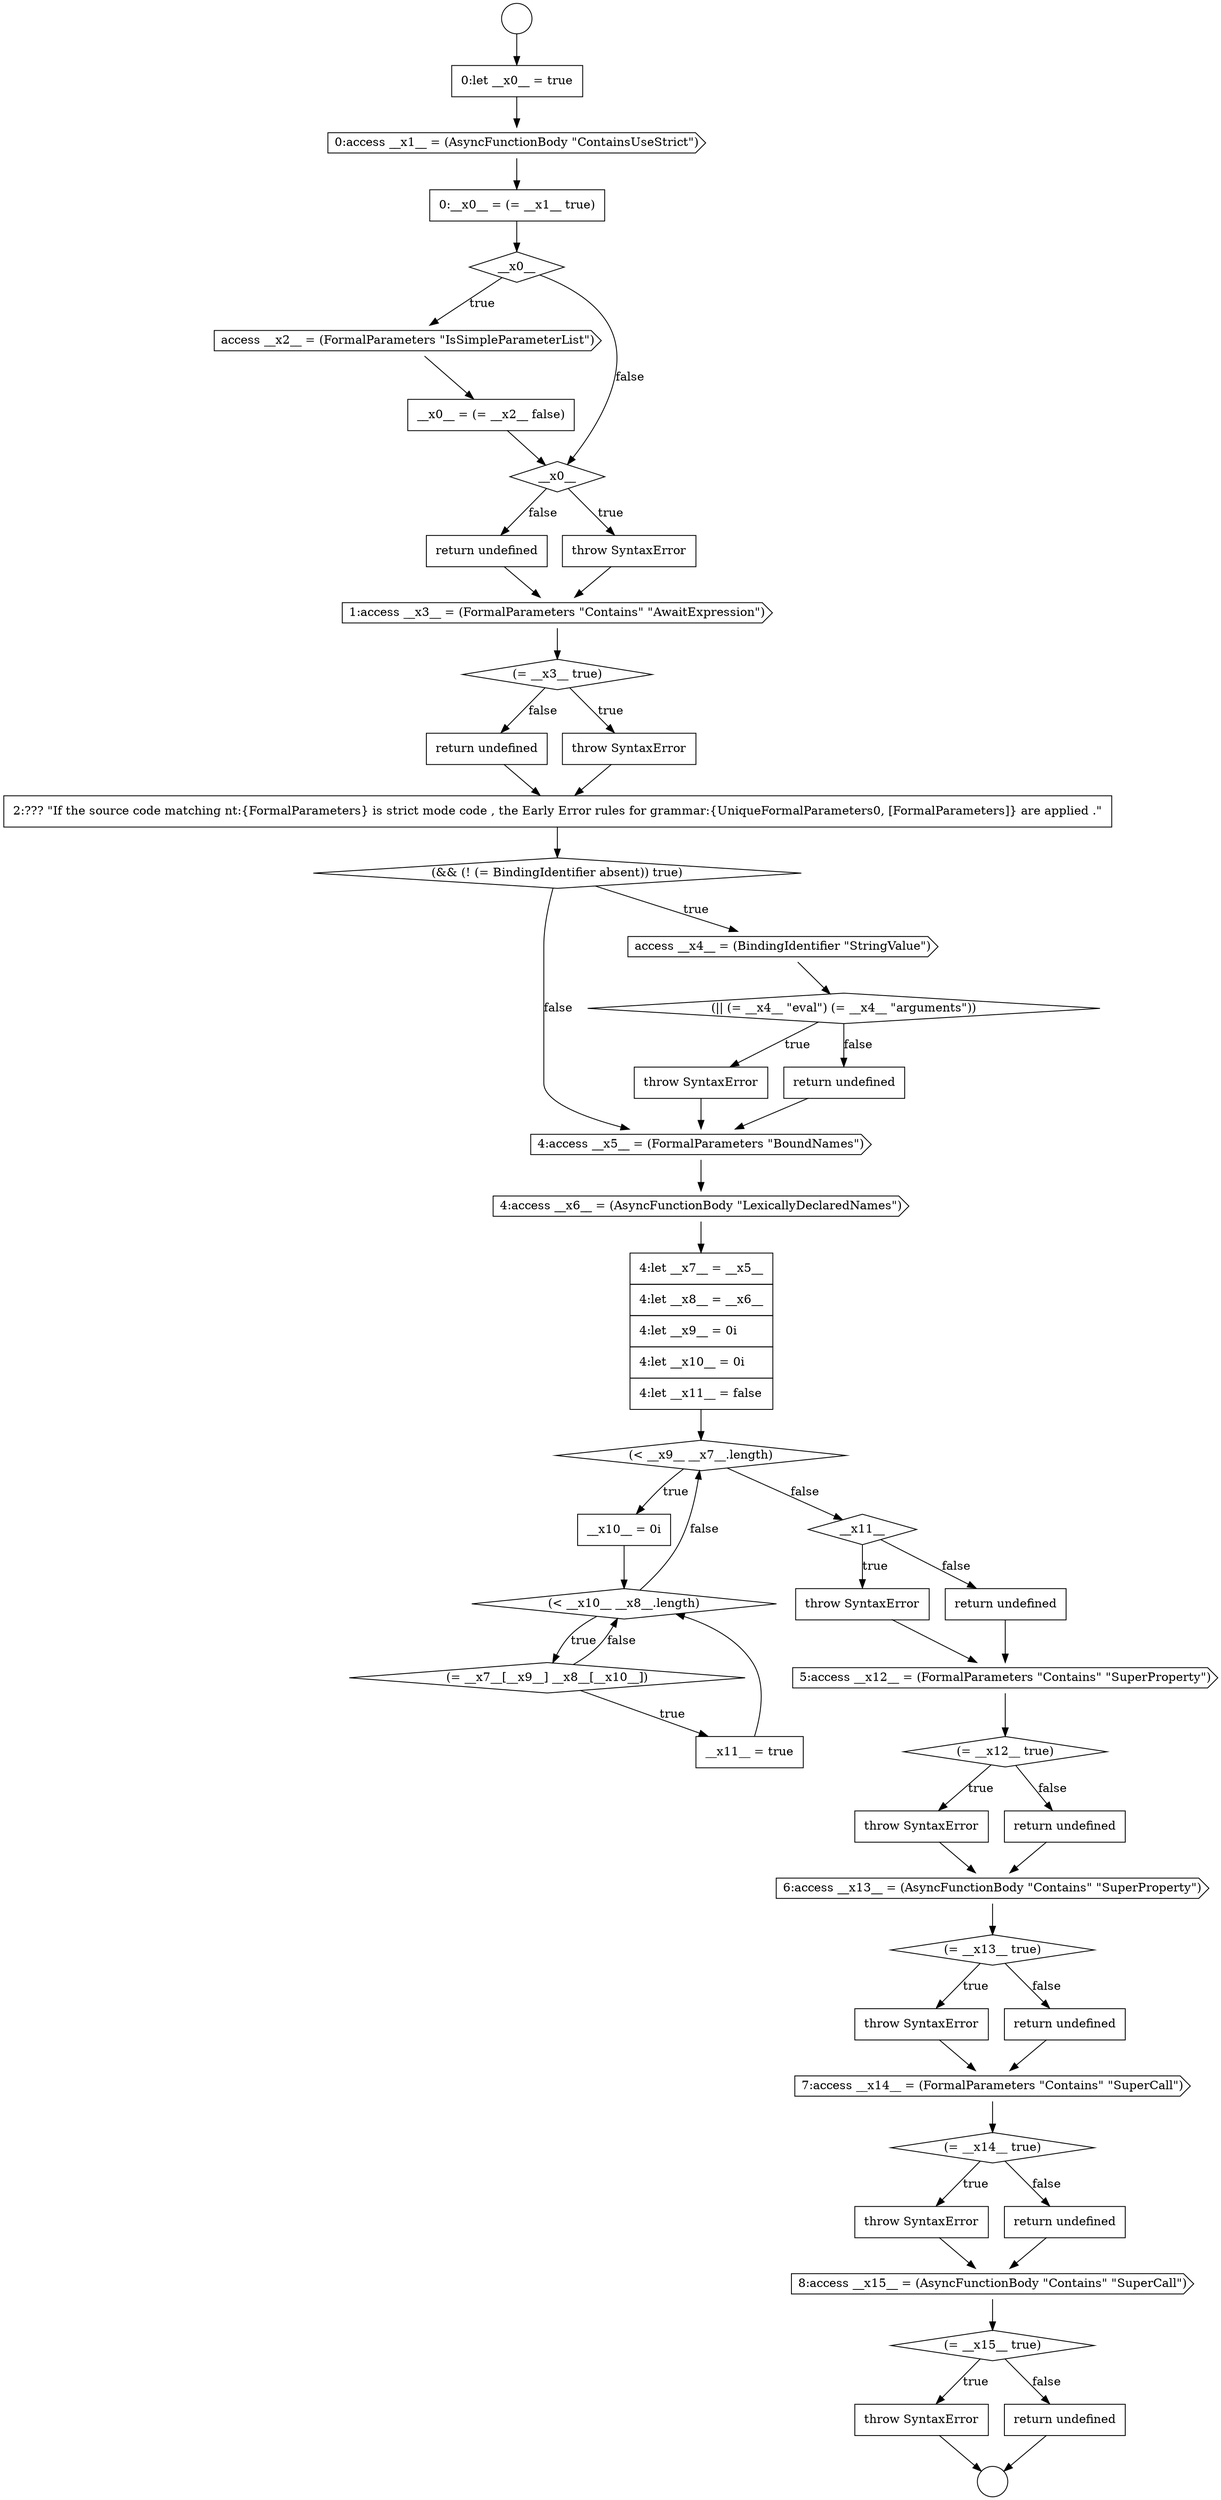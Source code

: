 digraph {
  node0 [shape=circle label=" " color="black" fillcolor="white" style=filled]
  node5 [shape=diamond, label=<<font color="black">__x0__</font>> color="black" fillcolor="white" style=filled]
  node10 [shape=none, margin=0, label=<<font color="black">
    <table border="0" cellborder="1" cellspacing="0" cellpadding="10">
      <tr><td align="left">return undefined</td></tr>
    </table>
  </font>> color="black" fillcolor="white" style=filled]
  node14 [shape=none, margin=0, label=<<font color="black">
    <table border="0" cellborder="1" cellspacing="0" cellpadding="10">
      <tr><td align="left">return undefined</td></tr>
    </table>
  </font>> color="black" fillcolor="white" style=filled]
  node1 [shape=circle label=" " color="black" fillcolor="white" style=filled]
  node6 [shape=cds, label=<<font color="black">access __x2__ = (FormalParameters &quot;IsSimpleParameterList&quot;)</font>> color="black" fillcolor="white" style=filled]
  node9 [shape=none, margin=0, label=<<font color="black">
    <table border="0" cellborder="1" cellspacing="0" cellpadding="10">
      <tr><td align="left">throw SyntaxError</td></tr>
    </table>
  </font>> color="black" fillcolor="white" style=filled]
  node2 [shape=none, margin=0, label=<<font color="black">
    <table border="0" cellborder="1" cellspacing="0" cellpadding="10">
      <tr><td align="left">0:let __x0__ = true</td></tr>
    </table>
  </font>> color="black" fillcolor="white" style=filled]
  node12 [shape=diamond, label=<<font color="black">(= __x3__ true)</font>> color="black" fillcolor="white" style=filled]
  node18 [shape=diamond, label=<<font color="black">(|| (= __x4__ &quot;eval&quot;) (= __x4__ &quot;arguments&quot;))</font>> color="black" fillcolor="white" style=filled]
  node8 [shape=diamond, label=<<font color="black">__x0__</font>> color="black" fillcolor="white" style=filled]
  node4 [shape=none, margin=0, label=<<font color="black">
    <table border="0" cellborder="1" cellspacing="0" cellpadding="10">
      <tr><td align="left">0:__x0__ = (= __x1__ true)</td></tr>
    </table>
  </font>> color="black" fillcolor="white" style=filled]
  node42 [shape=none, margin=0, label=<<font color="black">
    <table border="0" cellborder="1" cellspacing="0" cellpadding="10">
      <tr><td align="left">throw SyntaxError</td></tr>
    </table>
  </font>> color="black" fillcolor="white" style=filled]
  node24 [shape=diamond, label=<<font color="black">(&lt; __x9__ __x7__.length)</font>> color="black" fillcolor="white" style=filled]
  node37 [shape=diamond, label=<<font color="black">(= __x13__ true)</font>> color="black" fillcolor="white" style=filled]
  node25 [shape=none, margin=0, label=<<font color="black">
    <table border="0" cellborder="1" cellspacing="0" cellpadding="10">
      <tr><td align="left">__x10__ = 0i</td></tr>
    </table>
  </font>> color="black" fillcolor="white" style=filled]
  node20 [shape=none, margin=0, label=<<font color="black">
    <table border="0" cellborder="1" cellspacing="0" cellpadding="10">
      <tr><td align="left">return undefined</td></tr>
    </table>
  </font>> color="black" fillcolor="white" style=filled]
  node46 [shape=none, margin=0, label=<<font color="black">
    <table border="0" cellborder="1" cellspacing="0" cellpadding="10">
      <tr><td align="left">throw SyntaxError</td></tr>
    </table>
  </font>> color="black" fillcolor="white" style=filled]
  node29 [shape=diamond, label=<<font color="black">__x11__</font>> color="black" fillcolor="white" style=filled]
  node21 [shape=cds, label=<<font color="black">4:access __x5__ = (FormalParameters &quot;BoundNames&quot;)</font>> color="black" fillcolor="white" style=filled]
  node33 [shape=diamond, label=<<font color="black">(= __x12__ true)</font>> color="black" fillcolor="white" style=filled]
  node28 [shape=none, margin=0, label=<<font color="black">
    <table border="0" cellborder="1" cellspacing="0" cellpadding="10">
      <tr><td align="left">__x11__ = true</td></tr>
    </table>
  </font>> color="black" fillcolor="white" style=filled]
  node38 [shape=none, margin=0, label=<<font color="black">
    <table border="0" cellborder="1" cellspacing="0" cellpadding="10">
      <tr><td align="left">throw SyntaxError</td></tr>
    </table>
  </font>> color="black" fillcolor="white" style=filled]
  node13 [shape=none, margin=0, label=<<font color="black">
    <table border="0" cellborder="1" cellspacing="0" cellpadding="10">
      <tr><td align="left">throw SyntaxError</td></tr>
    </table>
  </font>> color="black" fillcolor="white" style=filled]
  node41 [shape=diamond, label=<<font color="black">(= __x14__ true)</font>> color="black" fillcolor="white" style=filled]
  node45 [shape=diamond, label=<<font color="black">(= __x15__ true)</font>> color="black" fillcolor="white" style=filled]
  node17 [shape=cds, label=<<font color="black">access __x4__ = (BindingIdentifier &quot;StringValue&quot;)</font>> color="black" fillcolor="white" style=filled]
  node32 [shape=cds, label=<<font color="black">5:access __x12__ = (FormalParameters &quot;Contains&quot; &quot;SuperProperty&quot;)</font>> color="black" fillcolor="white" style=filled]
  node34 [shape=none, margin=0, label=<<font color="black">
    <table border="0" cellborder="1" cellspacing="0" cellpadding="10">
      <tr><td align="left">throw SyntaxError</td></tr>
    </table>
  </font>> color="black" fillcolor="white" style=filled]
  node22 [shape=cds, label=<<font color="black">4:access __x6__ = (AsyncFunctionBody &quot;LexicallyDeclaredNames&quot;)</font>> color="black" fillcolor="white" style=filled]
  node44 [shape=cds, label=<<font color="black">8:access __x15__ = (AsyncFunctionBody &quot;Contains&quot; &quot;SuperCall&quot;)</font>> color="black" fillcolor="white" style=filled]
  node27 [shape=diamond, label=<<font color="black">(= __x7__[__x9__] __x8__[__x10__])</font>> color="black" fillcolor="white" style=filled]
  node7 [shape=none, margin=0, label=<<font color="black">
    <table border="0" cellborder="1" cellspacing="0" cellpadding="10">
      <tr><td align="left">__x0__ = (= __x2__ false)</td></tr>
    </table>
  </font>> color="black" fillcolor="white" style=filled]
  node39 [shape=none, margin=0, label=<<font color="black">
    <table border="0" cellborder="1" cellspacing="0" cellpadding="10">
      <tr><td align="left">return undefined</td></tr>
    </table>
  </font>> color="black" fillcolor="white" style=filled]
  node3 [shape=cds, label=<<font color="black">0:access __x1__ = (AsyncFunctionBody &quot;ContainsUseStrict&quot;)</font>> color="black" fillcolor="white" style=filled]
  node35 [shape=none, margin=0, label=<<font color="black">
    <table border="0" cellborder="1" cellspacing="0" cellpadding="10">
      <tr><td align="left">return undefined</td></tr>
    </table>
  </font>> color="black" fillcolor="white" style=filled]
  node16 [shape=diamond, label=<<font color="black">(&amp;&amp; (! (= BindingIdentifier absent)) true)</font>> color="black" fillcolor="white" style=filled]
  node31 [shape=none, margin=0, label=<<font color="black">
    <table border="0" cellborder="1" cellspacing="0" cellpadding="10">
      <tr><td align="left">return undefined</td></tr>
    </table>
  </font>> color="black" fillcolor="white" style=filled]
  node11 [shape=cds, label=<<font color="black">1:access __x3__ = (FormalParameters &quot;Contains&quot; &quot;AwaitExpression&quot;)</font>> color="black" fillcolor="white" style=filled]
  node43 [shape=none, margin=0, label=<<font color="black">
    <table border="0" cellborder="1" cellspacing="0" cellpadding="10">
      <tr><td align="left">return undefined</td></tr>
    </table>
  </font>> color="black" fillcolor="white" style=filled]
  node40 [shape=cds, label=<<font color="black">7:access __x14__ = (FormalParameters &quot;Contains&quot; &quot;SuperCall&quot;)</font>> color="black" fillcolor="white" style=filled]
  node26 [shape=diamond, label=<<font color="black">(&lt; __x10__ __x8__.length)</font>> color="black" fillcolor="white" style=filled]
  node23 [shape=none, margin=0, label=<<font color="black">
    <table border="0" cellborder="1" cellspacing="0" cellpadding="10">
      <tr><td align="left">4:let __x7__ = __x5__</td></tr>
      <tr><td align="left">4:let __x8__ = __x6__</td></tr>
      <tr><td align="left">4:let __x9__ = 0i</td></tr>
      <tr><td align="left">4:let __x10__ = 0i</td></tr>
      <tr><td align="left">4:let __x11__ = false</td></tr>
    </table>
  </font>> color="black" fillcolor="white" style=filled]
  node36 [shape=cds, label=<<font color="black">6:access __x13__ = (AsyncFunctionBody &quot;Contains&quot; &quot;SuperProperty&quot;)</font>> color="black" fillcolor="white" style=filled]
  node30 [shape=none, margin=0, label=<<font color="black">
    <table border="0" cellborder="1" cellspacing="0" cellpadding="10">
      <tr><td align="left">throw SyntaxError</td></tr>
    </table>
  </font>> color="black" fillcolor="white" style=filled]
  node19 [shape=none, margin=0, label=<<font color="black">
    <table border="0" cellborder="1" cellspacing="0" cellpadding="10">
      <tr><td align="left">throw SyntaxError</td></tr>
    </table>
  </font>> color="black" fillcolor="white" style=filled]
  node47 [shape=none, margin=0, label=<<font color="black">
    <table border="0" cellborder="1" cellspacing="0" cellpadding="10">
      <tr><td align="left">return undefined</td></tr>
    </table>
  </font>> color="black" fillcolor="white" style=filled]
  node15 [shape=none, margin=0, label=<<font color="black">
    <table border="0" cellborder="1" cellspacing="0" cellpadding="10">
      <tr><td align="left">2:??? &quot;If the source code matching nt:{FormalParameters} is strict mode code , the Early Error rules for grammar:{UniqueFormalParameters0, [FormalParameters]} are applied .&quot;</td></tr>
    </table>
  </font>> color="black" fillcolor="white" style=filled]
  node3 -> node4 [ color="black"]
  node42 -> node44 [ color="black"]
  node33 -> node34 [label=<<font color="black">true</font>> color="black"]
  node33 -> node35 [label=<<font color="black">false</font>> color="black"]
  node35 -> node36 [ color="black"]
  node37 -> node38 [label=<<font color="black">true</font>> color="black"]
  node37 -> node39 [label=<<font color="black">false</font>> color="black"]
  node0 -> node2 [ color="black"]
  node43 -> node44 [ color="black"]
  node10 -> node11 [ color="black"]
  node4 -> node5 [ color="black"]
  node21 -> node22 [ color="black"]
  node20 -> node21 [ color="black"]
  node26 -> node27 [label=<<font color="black">true</font>> color="black"]
  node26 -> node24 [label=<<font color="black">false</font>> color="black"]
  node47 -> node1 [ color="black"]
  node39 -> node40 [ color="black"]
  node16 -> node17 [label=<<font color="black">true</font>> color="black"]
  node16 -> node21 [label=<<font color="black">false</font>> color="black"]
  node27 -> node28 [label=<<font color="black">true</font>> color="black"]
  node27 -> node26 [label=<<font color="black">false</font>> color="black"]
  node7 -> node8 [ color="black"]
  node46 -> node1 [ color="black"]
  node24 -> node25 [label=<<font color="black">true</font>> color="black"]
  node24 -> node29 [label=<<font color="black">false</font>> color="black"]
  node2 -> node3 [ color="black"]
  node15 -> node16 [ color="black"]
  node11 -> node12 [ color="black"]
  node28 -> node26 [ color="black"]
  node36 -> node37 [ color="black"]
  node22 -> node23 [ color="black"]
  node6 -> node7 [ color="black"]
  node13 -> node15 [ color="black"]
  node44 -> node45 [ color="black"]
  node41 -> node42 [label=<<font color="black">true</font>> color="black"]
  node41 -> node43 [label=<<font color="black">false</font>> color="black"]
  node23 -> node24 [ color="black"]
  node14 -> node15 [ color="black"]
  node31 -> node32 [ color="black"]
  node40 -> node41 [ color="black"]
  node38 -> node40 [ color="black"]
  node34 -> node36 [ color="black"]
  node25 -> node26 [ color="black"]
  node5 -> node6 [label=<<font color="black">true</font>> color="black"]
  node5 -> node8 [label=<<font color="black">false</font>> color="black"]
  node18 -> node19 [label=<<font color="black">true</font>> color="black"]
  node18 -> node20 [label=<<font color="black">false</font>> color="black"]
  node9 -> node11 [ color="black"]
  node29 -> node30 [label=<<font color="black">true</font>> color="black"]
  node29 -> node31 [label=<<font color="black">false</font>> color="black"]
  node8 -> node9 [label=<<font color="black">true</font>> color="black"]
  node8 -> node10 [label=<<font color="black">false</font>> color="black"]
  node32 -> node33 [ color="black"]
  node19 -> node21 [ color="black"]
  node30 -> node32 [ color="black"]
  node17 -> node18 [ color="black"]
  node45 -> node46 [label=<<font color="black">true</font>> color="black"]
  node45 -> node47 [label=<<font color="black">false</font>> color="black"]
  node12 -> node13 [label=<<font color="black">true</font>> color="black"]
  node12 -> node14 [label=<<font color="black">false</font>> color="black"]
}
